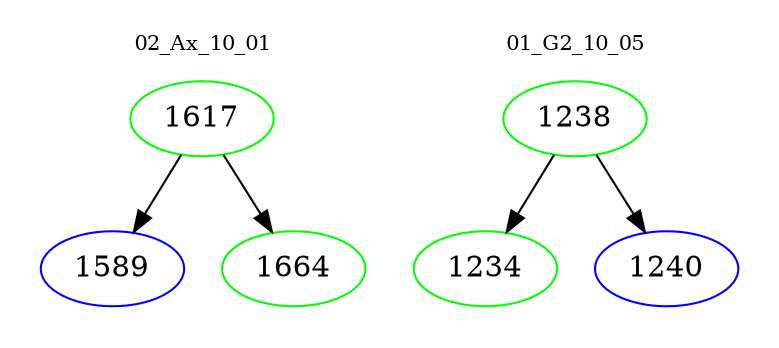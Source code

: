 digraph{
subgraph cluster_0 {
color = white
label = "02_Ax_10_01";
fontsize=10;
T0_1617 [label="1617", color="green"]
T0_1617 -> T0_1589 [color="black"]
T0_1589 [label="1589", color="blue"]
T0_1617 -> T0_1664 [color="black"]
T0_1664 [label="1664", color="green"]
}
subgraph cluster_1 {
color = white
label = "01_G2_10_05";
fontsize=10;
T1_1238 [label="1238", color="green"]
T1_1238 -> T1_1234 [color="black"]
T1_1234 [label="1234", color="green"]
T1_1238 -> T1_1240 [color="black"]
T1_1240 [label="1240", color="blue"]
}
}
